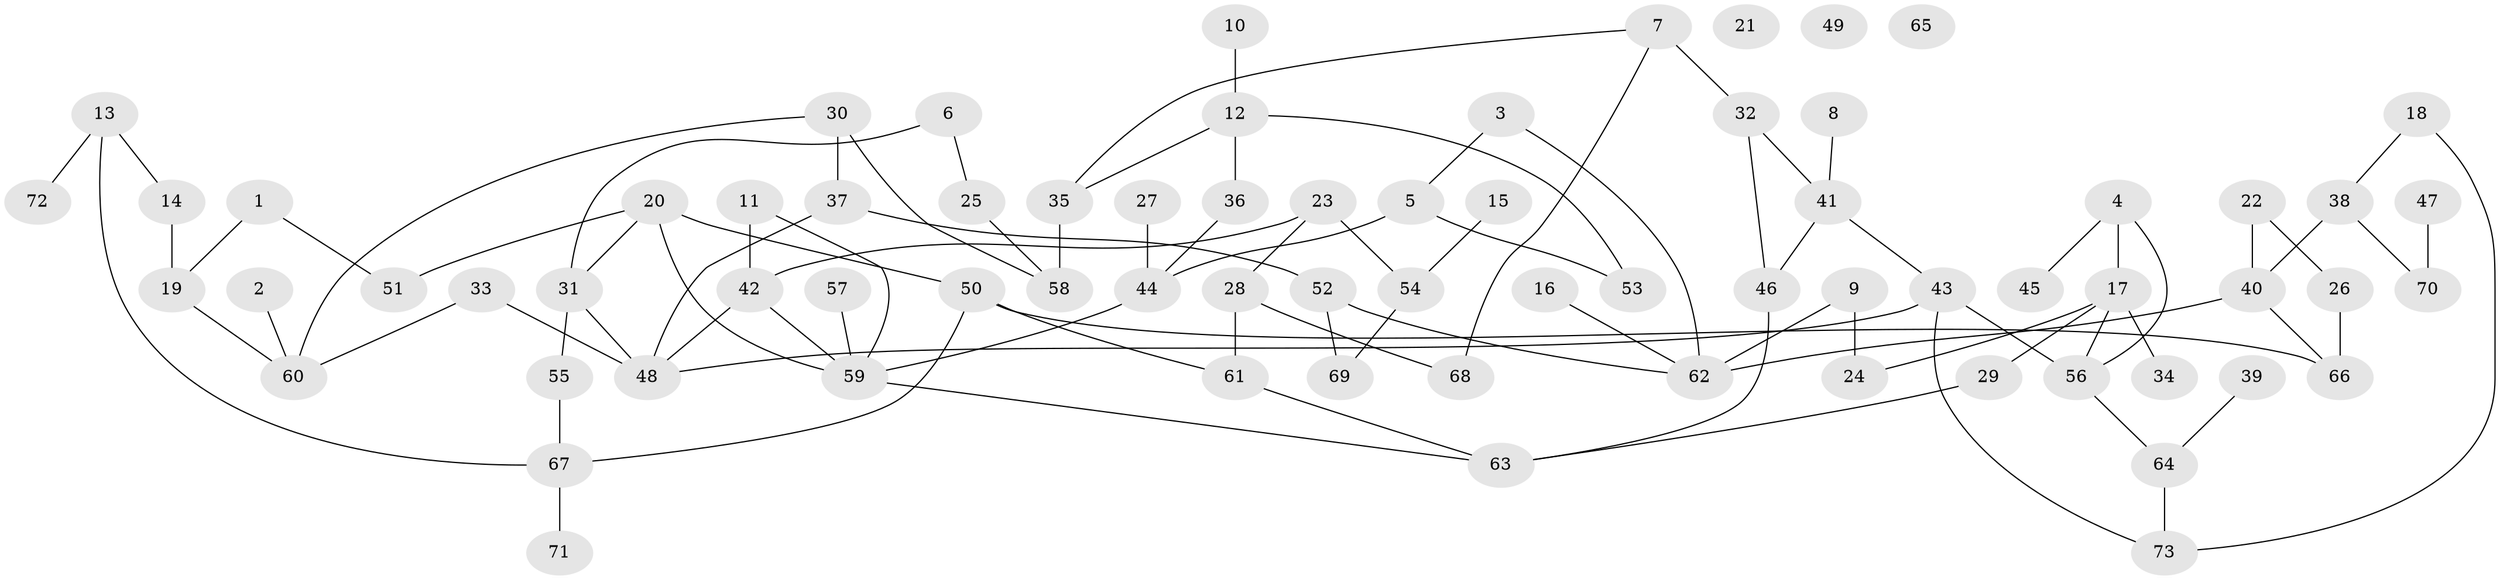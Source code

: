 // coarse degree distribution, {1: 0.16279069767441862, 4: 0.2558139534883721, 0: 0.06976744186046512, 2: 0.2558139534883721, 3: 0.16279069767441862, 5: 0.09302325581395349}
// Generated by graph-tools (version 1.1) at 2025/43/03/04/25 21:43:47]
// undirected, 73 vertices, 93 edges
graph export_dot {
graph [start="1"]
  node [color=gray90,style=filled];
  1;
  2;
  3;
  4;
  5;
  6;
  7;
  8;
  9;
  10;
  11;
  12;
  13;
  14;
  15;
  16;
  17;
  18;
  19;
  20;
  21;
  22;
  23;
  24;
  25;
  26;
  27;
  28;
  29;
  30;
  31;
  32;
  33;
  34;
  35;
  36;
  37;
  38;
  39;
  40;
  41;
  42;
  43;
  44;
  45;
  46;
  47;
  48;
  49;
  50;
  51;
  52;
  53;
  54;
  55;
  56;
  57;
  58;
  59;
  60;
  61;
  62;
  63;
  64;
  65;
  66;
  67;
  68;
  69;
  70;
  71;
  72;
  73;
  1 -- 19;
  1 -- 51;
  2 -- 60;
  3 -- 5;
  3 -- 62;
  4 -- 17;
  4 -- 45;
  4 -- 56;
  5 -- 44;
  5 -- 53;
  6 -- 25;
  6 -- 31;
  7 -- 32;
  7 -- 35;
  7 -- 68;
  8 -- 41;
  9 -- 24;
  9 -- 62;
  10 -- 12;
  11 -- 42;
  11 -- 59;
  12 -- 35;
  12 -- 36;
  12 -- 53;
  13 -- 14;
  13 -- 67;
  13 -- 72;
  14 -- 19;
  15 -- 54;
  16 -- 62;
  17 -- 24;
  17 -- 29;
  17 -- 34;
  17 -- 56;
  18 -- 38;
  18 -- 73;
  19 -- 60;
  20 -- 31;
  20 -- 50;
  20 -- 51;
  20 -- 59;
  22 -- 26;
  22 -- 40;
  23 -- 28;
  23 -- 42;
  23 -- 54;
  25 -- 58;
  26 -- 66;
  27 -- 44;
  28 -- 61;
  28 -- 68;
  29 -- 63;
  30 -- 37;
  30 -- 58;
  30 -- 60;
  31 -- 48;
  31 -- 55;
  32 -- 41;
  32 -- 46;
  33 -- 48;
  33 -- 60;
  35 -- 58;
  36 -- 44;
  37 -- 48;
  37 -- 52;
  38 -- 40;
  38 -- 70;
  39 -- 64;
  40 -- 62;
  40 -- 66;
  41 -- 43;
  41 -- 46;
  42 -- 48;
  42 -- 59;
  43 -- 48;
  43 -- 56;
  43 -- 73;
  44 -- 59;
  46 -- 63;
  47 -- 70;
  50 -- 61;
  50 -- 66;
  50 -- 67;
  52 -- 62;
  52 -- 69;
  54 -- 69;
  55 -- 67;
  56 -- 64;
  57 -- 59;
  59 -- 63;
  61 -- 63;
  64 -- 73;
  67 -- 71;
}
